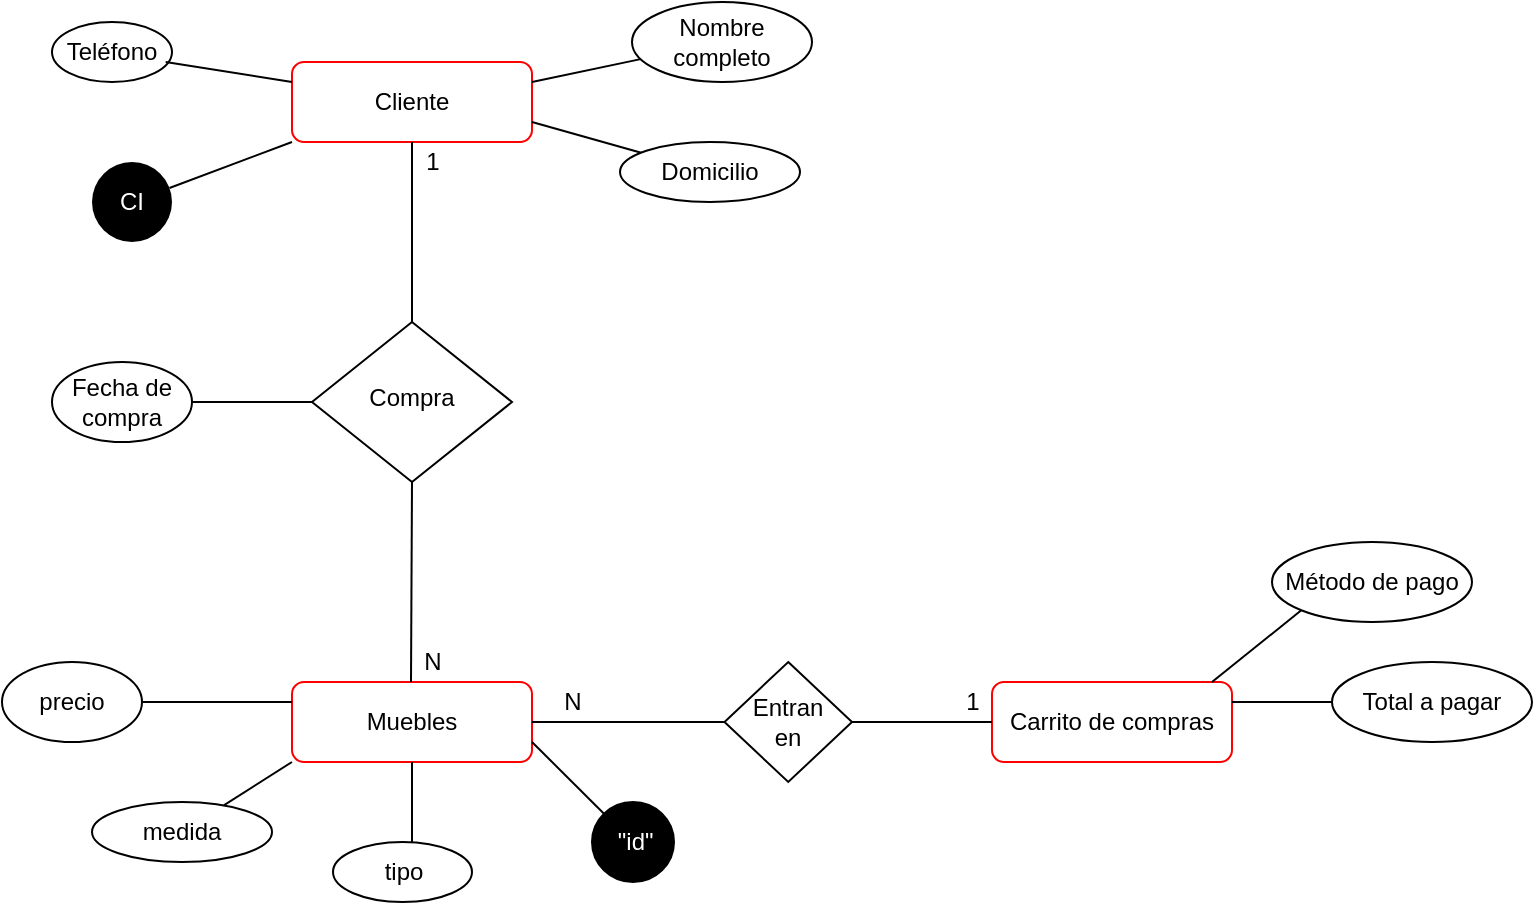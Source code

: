<mxfile version="14.9.8" type="github">
  <diagram id="C5RBs43oDa-KdzZeNtuy" name="Page-1">
    <mxGraphModel dx="782" dy="468" grid="1" gridSize="10" guides="1" tooltips="1" connect="1" arrows="1" fold="1" page="1" pageScale="1" pageWidth="827" pageHeight="1169" math="0" shadow="0">
      <root>
        <mxCell id="WIyWlLk6GJQsqaUBKTNV-0" />
        <mxCell id="WIyWlLk6GJQsqaUBKTNV-1" parent="WIyWlLk6GJQsqaUBKTNV-0" />
        <mxCell id="WIyWlLk6GJQsqaUBKTNV-3" value="Cliente" style="rounded=1;whiteSpace=wrap;html=1;fontSize=12;glass=0;strokeWidth=1;shadow=0;strokeColor=#FF0000;" parent="WIyWlLk6GJQsqaUBKTNV-1" vertex="1">
          <mxGeometry x="160" y="40" width="120" height="40" as="geometry" />
        </mxCell>
        <mxCell id="WIyWlLk6GJQsqaUBKTNV-6" value="Compra" style="rhombus;whiteSpace=wrap;html=1;shadow=0;fontFamily=Helvetica;fontSize=12;align=center;strokeWidth=1;spacing=6;spacingTop=-4;" parent="WIyWlLk6GJQsqaUBKTNV-1" vertex="1">
          <mxGeometry x="170" y="170" width="100" height="80" as="geometry" />
        </mxCell>
        <mxCell id="WIyWlLk6GJQsqaUBKTNV-11" value="Muebles" style="rounded=1;whiteSpace=wrap;html=1;fontSize=12;glass=0;strokeWidth=1;shadow=0;strokeColor=#FF0000;" parent="WIyWlLk6GJQsqaUBKTNV-1" vertex="1">
          <mxGeometry x="160" y="350" width="120" height="40" as="geometry" />
        </mxCell>
        <mxCell id="vi3Pp-kOneSJtllK7xPr-1" value="Fecha de&lt;br&gt;compra" style="ellipse;whiteSpace=wrap;html=1;" parent="WIyWlLk6GJQsqaUBKTNV-1" vertex="1">
          <mxGeometry x="40" y="190" width="70" height="40" as="geometry" />
        </mxCell>
        <mxCell id="vi3Pp-kOneSJtllK7xPr-6" value="" style="endArrow=none;html=1;exitX=0;exitY=1;exitDx=0;exitDy=0;" parent="WIyWlLk6GJQsqaUBKTNV-1" source="WIyWlLk6GJQsqaUBKTNV-3" target="vi3Pp-kOneSJtllK7xPr-8" edge="1">
          <mxGeometry width="50" height="50" relative="1" as="geometry">
            <mxPoint x="130" y="70" as="sourcePoint" />
            <mxPoint x="160" y="60" as="targetPoint" />
          </mxGeometry>
        </mxCell>
        <mxCell id="vi3Pp-kOneSJtllK7xPr-8" value="&lt;font color=&quot;#ffffff&quot;&gt;CI&lt;/font&gt;" style="ellipse;whiteSpace=wrap;html=1;fillColor=#000000;strokeColor=none;" parent="WIyWlLk6GJQsqaUBKTNV-1" vertex="1">
          <mxGeometry x="60" y="90" width="40" height="40" as="geometry" />
        </mxCell>
        <mxCell id="vi3Pp-kOneSJtllK7xPr-9" value="" style="endArrow=none;html=1;exitX=0.5;exitY=0;exitDx=0;exitDy=0;entryX=0.5;entryY=1;entryDx=0;entryDy=0;" parent="WIyWlLk6GJQsqaUBKTNV-1" source="WIyWlLk6GJQsqaUBKTNV-6" target="WIyWlLk6GJQsqaUBKTNV-3" edge="1">
          <mxGeometry width="50" height="50" relative="1" as="geometry">
            <mxPoint x="180" y="130" as="sourcePoint" />
            <mxPoint x="230" y="80" as="targetPoint" />
          </mxGeometry>
        </mxCell>
        <mxCell id="vi3Pp-kOneSJtllK7xPr-10" value="" style="endArrow=none;html=1;entryX=0.5;entryY=1;entryDx=0;entryDy=0;" parent="WIyWlLk6GJQsqaUBKTNV-1" target="WIyWlLk6GJQsqaUBKTNV-6" edge="1">
          <mxGeometry width="50" height="50" relative="1" as="geometry">
            <mxPoint x="219.5" y="350" as="sourcePoint" />
            <mxPoint x="219.5" y="281" as="targetPoint" />
          </mxGeometry>
        </mxCell>
        <mxCell id="vi3Pp-kOneSJtllK7xPr-12" value="" style="endArrow=none;html=1;" parent="WIyWlLk6GJQsqaUBKTNV-1" target="vi3Pp-kOneSJtllK7xPr-15" edge="1">
          <mxGeometry width="50" height="50" relative="1" as="geometry">
            <mxPoint x="280" y="50" as="sourcePoint" />
            <mxPoint x="340" y="40" as="targetPoint" />
          </mxGeometry>
        </mxCell>
        <mxCell id="vi3Pp-kOneSJtllK7xPr-13" value="" style="endArrow=none;html=1;" parent="WIyWlLk6GJQsqaUBKTNV-1" target="vi3Pp-kOneSJtllK7xPr-14" edge="1">
          <mxGeometry width="50" height="50" relative="1" as="geometry">
            <mxPoint x="280" y="70" as="sourcePoint" />
            <mxPoint x="340" y="70" as="targetPoint" />
          </mxGeometry>
        </mxCell>
        <mxCell id="vi3Pp-kOneSJtllK7xPr-14" value="Domicilio" style="ellipse;whiteSpace=wrap;html=1;" parent="WIyWlLk6GJQsqaUBKTNV-1" vertex="1">
          <mxGeometry x="324" y="80" width="90" height="30" as="geometry" />
        </mxCell>
        <mxCell id="vi3Pp-kOneSJtllK7xPr-15" value="Nombre completo" style="ellipse;whiteSpace=wrap;html=1;" parent="WIyWlLk6GJQsqaUBKTNV-1" vertex="1">
          <mxGeometry x="330" y="10" width="90" height="40" as="geometry" />
        </mxCell>
        <mxCell id="vi3Pp-kOneSJtllK7xPr-16" value="" style="endArrow=none;html=1;entryX=0.5;entryY=1;entryDx=0;entryDy=0;" parent="WIyWlLk6GJQsqaUBKTNV-1" target="WIyWlLk6GJQsqaUBKTNV-11" edge="1">
          <mxGeometry width="50" height="50" relative="1" as="geometry">
            <mxPoint x="220" y="430" as="sourcePoint" />
            <mxPoint x="265" y="420" as="targetPoint" />
          </mxGeometry>
        </mxCell>
        <mxCell id="vi3Pp-kOneSJtllK7xPr-17" value="" style="endArrow=none;html=1;entryX=0;entryY=0;entryDx=0;entryDy=0;" parent="WIyWlLk6GJQsqaUBKTNV-1" target="vi3Pp-kOneSJtllK7xPr-20" edge="1">
          <mxGeometry width="50" height="50" relative="1" as="geometry">
            <mxPoint x="280" y="380" as="sourcePoint" />
            <mxPoint x="350" y="380" as="targetPoint" />
          </mxGeometry>
        </mxCell>
        <mxCell id="vi3Pp-kOneSJtllK7xPr-18" value="" style="endArrow=none;html=1;" parent="WIyWlLk6GJQsqaUBKTNV-1" target="vi3Pp-kOneSJtllK7xPr-23" edge="1">
          <mxGeometry width="50" height="50" relative="1" as="geometry">
            <mxPoint x="160" y="390" as="sourcePoint" />
            <mxPoint x="160" y="390" as="targetPoint" />
          </mxGeometry>
        </mxCell>
        <mxCell id="vi3Pp-kOneSJtllK7xPr-19" value="" style="endArrow=none;html=1;exitX=0;exitY=0.25;exitDx=0;exitDy=0;" parent="WIyWlLk6GJQsqaUBKTNV-1" source="WIyWlLk6GJQsqaUBKTNV-11" edge="1">
          <mxGeometry width="50" height="50" relative="1" as="geometry">
            <mxPoint x="90" y="360" as="sourcePoint" />
            <mxPoint x="80" y="360" as="targetPoint" />
          </mxGeometry>
        </mxCell>
        <mxCell id="vi3Pp-kOneSJtllK7xPr-20" value="i&lt;font color=&quot;#ffffff&quot;&gt;&quot;id&quot;&lt;/font&gt;" style="ellipse;whiteSpace=wrap;html=1;fillColor=#000000;gradientColor=none;" parent="WIyWlLk6GJQsqaUBKTNV-1" vertex="1">
          <mxGeometry x="310" y="410" width="41" height="40" as="geometry" />
        </mxCell>
        <mxCell id="vi3Pp-kOneSJtllK7xPr-22" value="tipo" style="ellipse;whiteSpace=wrap;html=1;" parent="WIyWlLk6GJQsqaUBKTNV-1" vertex="1">
          <mxGeometry x="180.5" y="430" width="69.5" height="30" as="geometry" />
        </mxCell>
        <mxCell id="vi3Pp-kOneSJtllK7xPr-23" value="medida" style="ellipse;whiteSpace=wrap;html=1;" parent="WIyWlLk6GJQsqaUBKTNV-1" vertex="1">
          <mxGeometry x="60" y="410" width="90" height="30" as="geometry" />
        </mxCell>
        <mxCell id="vi3Pp-kOneSJtllK7xPr-24" value="precio" style="ellipse;whiteSpace=wrap;html=1;" parent="WIyWlLk6GJQsqaUBKTNV-1" vertex="1">
          <mxGeometry x="15" y="340" width="70" height="40" as="geometry" />
        </mxCell>
        <mxCell id="vi3Pp-kOneSJtllK7xPr-26" value="1" style="text;html=1;align=center;verticalAlign=middle;resizable=0;points=[];autosize=1;strokeColor=none;" parent="WIyWlLk6GJQsqaUBKTNV-1" vertex="1">
          <mxGeometry x="220" y="80" width="20" height="20" as="geometry" />
        </mxCell>
        <mxCell id="vi3Pp-kOneSJtllK7xPr-27" value="N" style="text;html=1;align=center;verticalAlign=middle;resizable=0;points=[];autosize=1;strokeColor=none;" parent="WIyWlLk6GJQsqaUBKTNV-1" vertex="1">
          <mxGeometry x="220" y="330" width="20" height="20" as="geometry" />
        </mxCell>
        <mxCell id="7EE19RYOlYlkDZZYq051-0" value="Carrito de compras" style="rounded=1;whiteSpace=wrap;html=1;fontSize=12;glass=0;strokeWidth=1;shadow=0;strokeColor=#FF0000;" parent="WIyWlLk6GJQsqaUBKTNV-1" vertex="1">
          <mxGeometry x="510" y="350" width="120" height="40" as="geometry" />
        </mxCell>
        <mxCell id="7EE19RYOlYlkDZZYq051-3" value="" style="endArrow=none;html=1;entryX=0;entryY=0.5;entryDx=0;entryDy=0;exitX=1;exitY=0.5;exitDx=0;exitDy=0;startArrow=none;" parent="WIyWlLk6GJQsqaUBKTNV-1" source="7EE19RYOlYlkDZZYq051-4" target="7EE19RYOlYlkDZZYq051-0" edge="1">
          <mxGeometry width="50" height="50" relative="1" as="geometry">
            <mxPoint x="280" y="380" as="sourcePoint" />
            <mxPoint x="330" y="330" as="targetPoint" />
          </mxGeometry>
        </mxCell>
        <mxCell id="7EE19RYOlYlkDZZYq051-4" value="Entran&lt;br&gt;en" style="rhombus;whiteSpace=wrap;html=1;" parent="WIyWlLk6GJQsqaUBKTNV-1" vertex="1">
          <mxGeometry x="376.25" y="340" width="63.75" height="60" as="geometry" />
        </mxCell>
        <mxCell id="7EE19RYOlYlkDZZYq051-5" value="" style="endArrow=none;html=1;entryX=0;entryY=0.5;entryDx=0;entryDy=0;exitX=1;exitY=0.5;exitDx=0;exitDy=0;" parent="WIyWlLk6GJQsqaUBKTNV-1" source="WIyWlLk6GJQsqaUBKTNV-11" target="7EE19RYOlYlkDZZYq051-4" edge="1">
          <mxGeometry width="50" height="50" relative="1" as="geometry">
            <mxPoint x="280" y="370" as="sourcePoint" />
            <mxPoint x="450" y="370" as="targetPoint" />
          </mxGeometry>
        </mxCell>
        <mxCell id="7EE19RYOlYlkDZZYq051-6" value="" style="endArrow=none;html=1;entryX=0;entryY=0.5;entryDx=0;entryDy=0;exitX=1;exitY=0.5;exitDx=0;exitDy=0;" parent="WIyWlLk6GJQsqaUBKTNV-1" source="vi3Pp-kOneSJtllK7xPr-1" target="WIyWlLk6GJQsqaUBKTNV-6" edge="1">
          <mxGeometry width="50" height="50" relative="1" as="geometry">
            <mxPoint x="110" y="180" as="sourcePoint" />
            <mxPoint x="160" y="130" as="targetPoint" />
          </mxGeometry>
        </mxCell>
        <mxCell id="7EE19RYOlYlkDZZYq051-9" value="Método de pago" style="ellipse;whiteSpace=wrap;html=1;strokeColor=#000000;" parent="WIyWlLk6GJQsqaUBKTNV-1" vertex="1">
          <mxGeometry x="650" y="280" width="100" height="40" as="geometry" />
        </mxCell>
        <mxCell id="7EE19RYOlYlkDZZYq051-10" value="" style="endArrow=none;html=1;exitX=1;exitY=0.5;exitDx=0;exitDy=0;entryX=0;entryY=1;entryDx=0;entryDy=0;" parent="WIyWlLk6GJQsqaUBKTNV-1" target="7EE19RYOlYlkDZZYq051-9" edge="1">
          <mxGeometry width="50" height="50" relative="1" as="geometry">
            <mxPoint x="620" y="350" as="sourcePoint" />
            <mxPoint x="680" y="300" as="targetPoint" />
          </mxGeometry>
        </mxCell>
        <mxCell id="7EE19RYOlYlkDZZYq051-11" value="" style="endArrow=none;html=1;exitX=1;exitY=0.5;exitDx=0;exitDy=0;" parent="WIyWlLk6GJQsqaUBKTNV-1" edge="1">
          <mxGeometry width="50" height="50" relative="1" as="geometry">
            <mxPoint x="630" y="360" as="sourcePoint" />
            <mxPoint x="680" y="360" as="targetPoint" />
          </mxGeometry>
        </mxCell>
        <mxCell id="7EE19RYOlYlkDZZYq051-12" value="Total a pagar" style="ellipse;whiteSpace=wrap;html=1;strokeColor=#000000;" parent="WIyWlLk6GJQsqaUBKTNV-1" vertex="1">
          <mxGeometry x="680" y="340" width="100" height="40" as="geometry" />
        </mxCell>
        <mxCell id="7EE19RYOlYlkDZZYq051-16" value="Teléfono" style="ellipse;whiteSpace=wrap;html=1;" parent="WIyWlLk6GJQsqaUBKTNV-1" vertex="1">
          <mxGeometry x="40" y="20" width="60" height="30" as="geometry" />
        </mxCell>
        <mxCell id="7EE19RYOlYlkDZZYq051-17" value="" style="endArrow=none;html=1;exitX=0;exitY=0.25;exitDx=0;exitDy=0;" parent="WIyWlLk6GJQsqaUBKTNV-1" source="WIyWlLk6GJQsqaUBKTNV-3" edge="1">
          <mxGeometry width="50" height="50" relative="1" as="geometry">
            <mxPoint x="140" y="20.34" as="sourcePoint" />
            <mxPoint x="96.817" y="39.997" as="targetPoint" />
          </mxGeometry>
        </mxCell>
        <mxCell id="7EE19RYOlYlkDZZYq051-19" value="N" style="text;html=1;align=center;verticalAlign=middle;resizable=0;points=[];autosize=1;strokeColor=none;" parent="WIyWlLk6GJQsqaUBKTNV-1" vertex="1">
          <mxGeometry x="290" y="350" width="20" height="20" as="geometry" />
        </mxCell>
        <mxCell id="7EE19RYOlYlkDZZYq051-20" value="1" style="text;html=1;align=center;verticalAlign=middle;resizable=0;points=[];autosize=1;strokeColor=none;" parent="WIyWlLk6GJQsqaUBKTNV-1" vertex="1">
          <mxGeometry x="490" y="350" width="20" height="20" as="geometry" />
        </mxCell>
      </root>
    </mxGraphModel>
  </diagram>
</mxfile>
